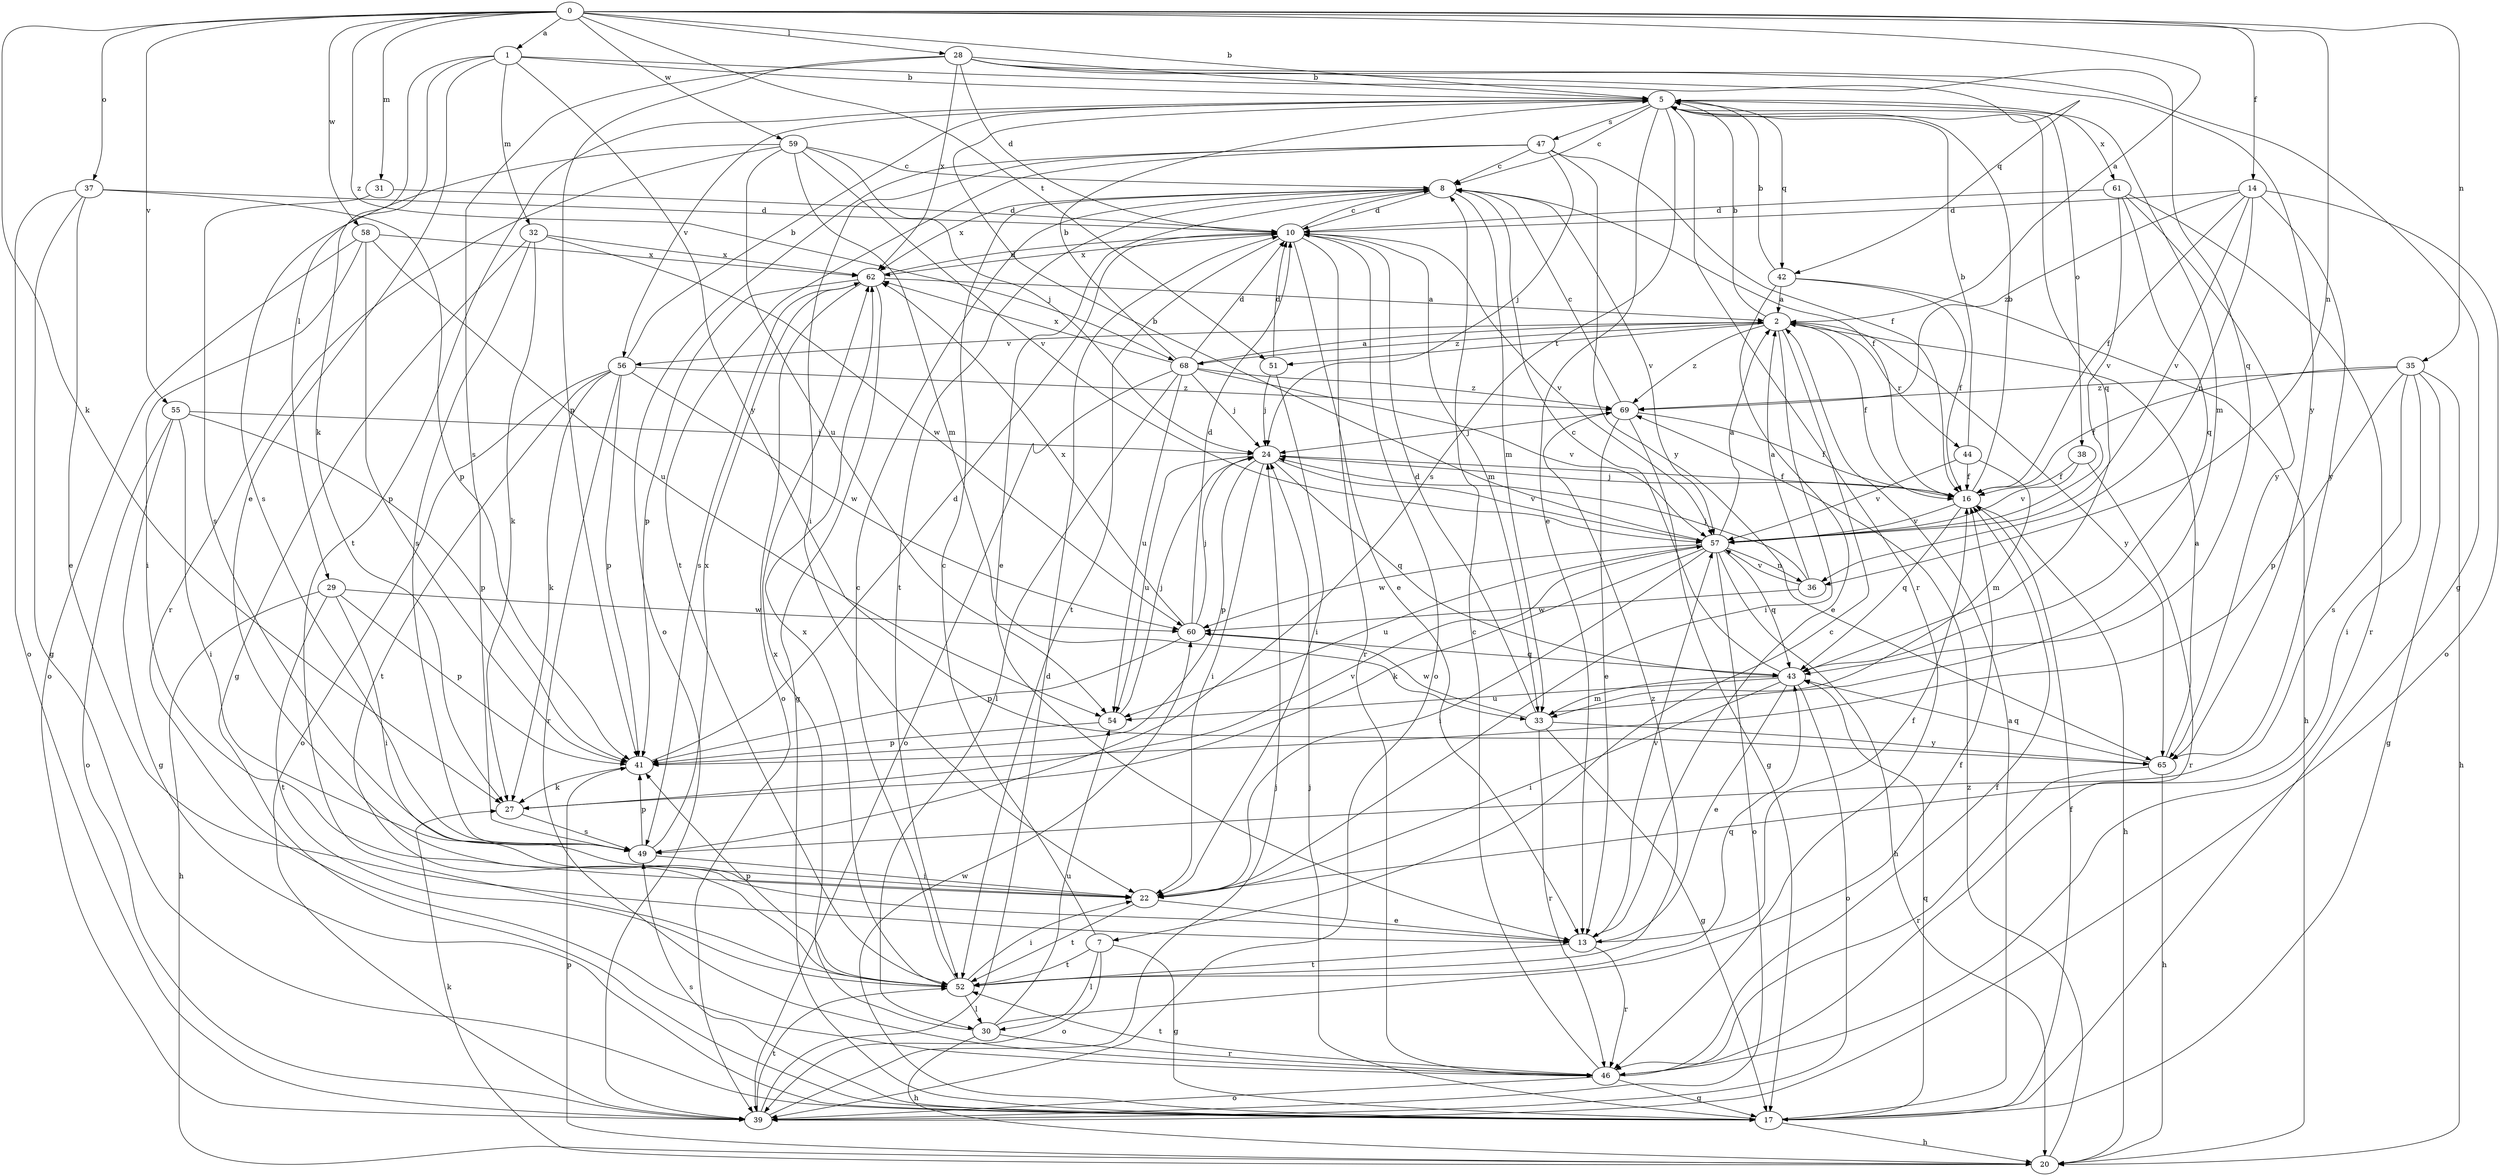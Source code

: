 strict digraph  {
0;
1;
2;
5;
7;
8;
10;
13;
14;
16;
17;
20;
22;
24;
27;
28;
29;
30;
31;
32;
33;
35;
36;
37;
38;
39;
41;
42;
43;
44;
46;
47;
49;
51;
52;
54;
55;
56;
57;
58;
59;
60;
61;
62;
65;
68;
69;
0 -> 1  [label=a];
0 -> 2  [label=a];
0 -> 5  [label=b];
0 -> 14  [label=f];
0 -> 27  [label=k];
0 -> 28  [label=l];
0 -> 31  [label=m];
0 -> 35  [label=n];
0 -> 36  [label=n];
0 -> 37  [label=o];
0 -> 51  [label=t];
0 -> 55  [label=v];
0 -> 58  [label=w];
0 -> 59  [label=w];
0 -> 68  [label=z];
1 -> 5  [label=b];
1 -> 13  [label=e];
1 -> 27  [label=k];
1 -> 29  [label=l];
1 -> 32  [label=m];
1 -> 42  [label=q];
1 -> 65  [label=y];
2 -> 5  [label=b];
2 -> 7  [label=c];
2 -> 16  [label=f];
2 -> 22  [label=i];
2 -> 44  [label=r];
2 -> 51  [label=t];
2 -> 56  [label=v];
2 -> 65  [label=y];
2 -> 68  [label=z];
2 -> 69  [label=z];
5 -> 8  [label=c];
5 -> 13  [label=e];
5 -> 33  [label=m];
5 -> 38  [label=o];
5 -> 42  [label=q];
5 -> 43  [label=q];
5 -> 46  [label=r];
5 -> 47  [label=s];
5 -> 49  [label=s];
5 -> 52  [label=t];
5 -> 56  [label=v];
5 -> 61  [label=x];
7 -> 8  [label=c];
7 -> 17  [label=g];
7 -> 30  [label=l];
7 -> 39  [label=o];
7 -> 52  [label=t];
8 -> 10  [label=d];
8 -> 13  [label=e];
8 -> 16  [label=f];
8 -> 33  [label=m];
8 -> 52  [label=t];
8 -> 57  [label=v];
8 -> 62  [label=x];
10 -> 8  [label=c];
10 -> 13  [label=e];
10 -> 33  [label=m];
10 -> 39  [label=o];
10 -> 46  [label=r];
10 -> 52  [label=t];
10 -> 57  [label=v];
10 -> 62  [label=x];
13 -> 16  [label=f];
13 -> 46  [label=r];
13 -> 52  [label=t];
13 -> 57  [label=v];
14 -> 10  [label=d];
14 -> 16  [label=f];
14 -> 36  [label=n];
14 -> 39  [label=o];
14 -> 57  [label=v];
14 -> 65  [label=y];
14 -> 69  [label=z];
16 -> 5  [label=b];
16 -> 20  [label=h];
16 -> 24  [label=j];
16 -> 43  [label=q];
16 -> 57  [label=v];
17 -> 2  [label=a];
17 -> 16  [label=f];
17 -> 20  [label=h];
17 -> 24  [label=j];
17 -> 43  [label=q];
17 -> 49  [label=s];
17 -> 60  [label=w];
20 -> 27  [label=k];
20 -> 41  [label=p];
20 -> 69  [label=z];
22 -> 13  [label=e];
22 -> 52  [label=t];
24 -> 16  [label=f];
24 -> 22  [label=i];
24 -> 41  [label=p];
24 -> 43  [label=q];
24 -> 54  [label=u];
24 -> 57  [label=v];
27 -> 49  [label=s];
27 -> 57  [label=v];
28 -> 5  [label=b];
28 -> 10  [label=d];
28 -> 17  [label=g];
28 -> 41  [label=p];
28 -> 43  [label=q];
28 -> 49  [label=s];
28 -> 62  [label=x];
28 -> 65  [label=y];
29 -> 20  [label=h];
29 -> 22  [label=i];
29 -> 41  [label=p];
29 -> 52  [label=t];
29 -> 60  [label=w];
30 -> 16  [label=f];
30 -> 20  [label=h];
30 -> 46  [label=r];
30 -> 54  [label=u];
30 -> 62  [label=x];
31 -> 10  [label=d];
31 -> 49  [label=s];
32 -> 17  [label=g];
32 -> 27  [label=k];
32 -> 49  [label=s];
32 -> 60  [label=w];
32 -> 62  [label=x];
33 -> 10  [label=d];
33 -> 17  [label=g];
33 -> 46  [label=r];
33 -> 60  [label=w];
33 -> 65  [label=y];
35 -> 16  [label=f];
35 -> 17  [label=g];
35 -> 20  [label=h];
35 -> 22  [label=i];
35 -> 41  [label=p];
35 -> 49  [label=s];
35 -> 69  [label=z];
36 -> 2  [label=a];
36 -> 24  [label=j];
36 -> 57  [label=v];
36 -> 60  [label=w];
37 -> 10  [label=d];
37 -> 13  [label=e];
37 -> 17  [label=g];
37 -> 39  [label=o];
37 -> 41  [label=p];
38 -> 16  [label=f];
38 -> 46  [label=r];
38 -> 57  [label=v];
39 -> 10  [label=d];
39 -> 24  [label=j];
39 -> 52  [label=t];
41 -> 10  [label=d];
41 -> 27  [label=k];
42 -> 2  [label=a];
42 -> 5  [label=b];
42 -> 13  [label=e];
42 -> 16  [label=f];
42 -> 20  [label=h];
43 -> 8  [label=c];
43 -> 13  [label=e];
43 -> 22  [label=i];
43 -> 33  [label=m];
43 -> 39  [label=o];
43 -> 54  [label=u];
44 -> 5  [label=b];
44 -> 16  [label=f];
44 -> 33  [label=m];
44 -> 57  [label=v];
46 -> 8  [label=c];
46 -> 16  [label=f];
46 -> 17  [label=g];
46 -> 39  [label=o];
46 -> 52  [label=t];
47 -> 8  [label=c];
47 -> 16  [label=f];
47 -> 22  [label=i];
47 -> 24  [label=j];
47 -> 39  [label=o];
47 -> 52  [label=t];
47 -> 65  [label=y];
49 -> 22  [label=i];
49 -> 41  [label=p];
49 -> 62  [label=x];
51 -> 10  [label=d];
51 -> 22  [label=i];
51 -> 24  [label=j];
52 -> 8  [label=c];
52 -> 22  [label=i];
52 -> 30  [label=l];
52 -> 41  [label=p];
52 -> 43  [label=q];
52 -> 62  [label=x];
52 -> 69  [label=z];
54 -> 24  [label=j];
54 -> 41  [label=p];
55 -> 17  [label=g];
55 -> 22  [label=i];
55 -> 24  [label=j];
55 -> 39  [label=o];
55 -> 41  [label=p];
56 -> 5  [label=b];
56 -> 27  [label=k];
56 -> 39  [label=o];
56 -> 41  [label=p];
56 -> 46  [label=r];
56 -> 52  [label=t];
56 -> 60  [label=w];
56 -> 69  [label=z];
57 -> 2  [label=a];
57 -> 5  [label=b];
57 -> 20  [label=h];
57 -> 22  [label=i];
57 -> 27  [label=k];
57 -> 36  [label=n];
57 -> 39  [label=o];
57 -> 43  [label=q];
57 -> 54  [label=u];
57 -> 60  [label=w];
58 -> 22  [label=i];
58 -> 39  [label=o];
58 -> 41  [label=p];
58 -> 54  [label=u];
58 -> 62  [label=x];
59 -> 8  [label=c];
59 -> 24  [label=j];
59 -> 33  [label=m];
59 -> 46  [label=r];
59 -> 49  [label=s];
59 -> 54  [label=u];
59 -> 57  [label=v];
60 -> 10  [label=d];
60 -> 24  [label=j];
60 -> 41  [label=p];
60 -> 43  [label=q];
60 -> 62  [label=x];
61 -> 10  [label=d];
61 -> 43  [label=q];
61 -> 46  [label=r];
61 -> 57  [label=v];
61 -> 65  [label=y];
62 -> 2  [label=a];
62 -> 10  [label=d];
62 -> 17  [label=g];
62 -> 39  [label=o];
62 -> 41  [label=p];
62 -> 49  [label=s];
65 -> 2  [label=a];
65 -> 20  [label=h];
65 -> 43  [label=q];
65 -> 46  [label=r];
68 -> 2  [label=a];
68 -> 5  [label=b];
68 -> 10  [label=d];
68 -> 24  [label=j];
68 -> 30  [label=l];
68 -> 39  [label=o];
68 -> 54  [label=u];
68 -> 57  [label=v];
68 -> 62  [label=x];
68 -> 69  [label=z];
69 -> 8  [label=c];
69 -> 13  [label=e];
69 -> 16  [label=f];
69 -> 17  [label=g];
69 -> 24  [label=j];
}
